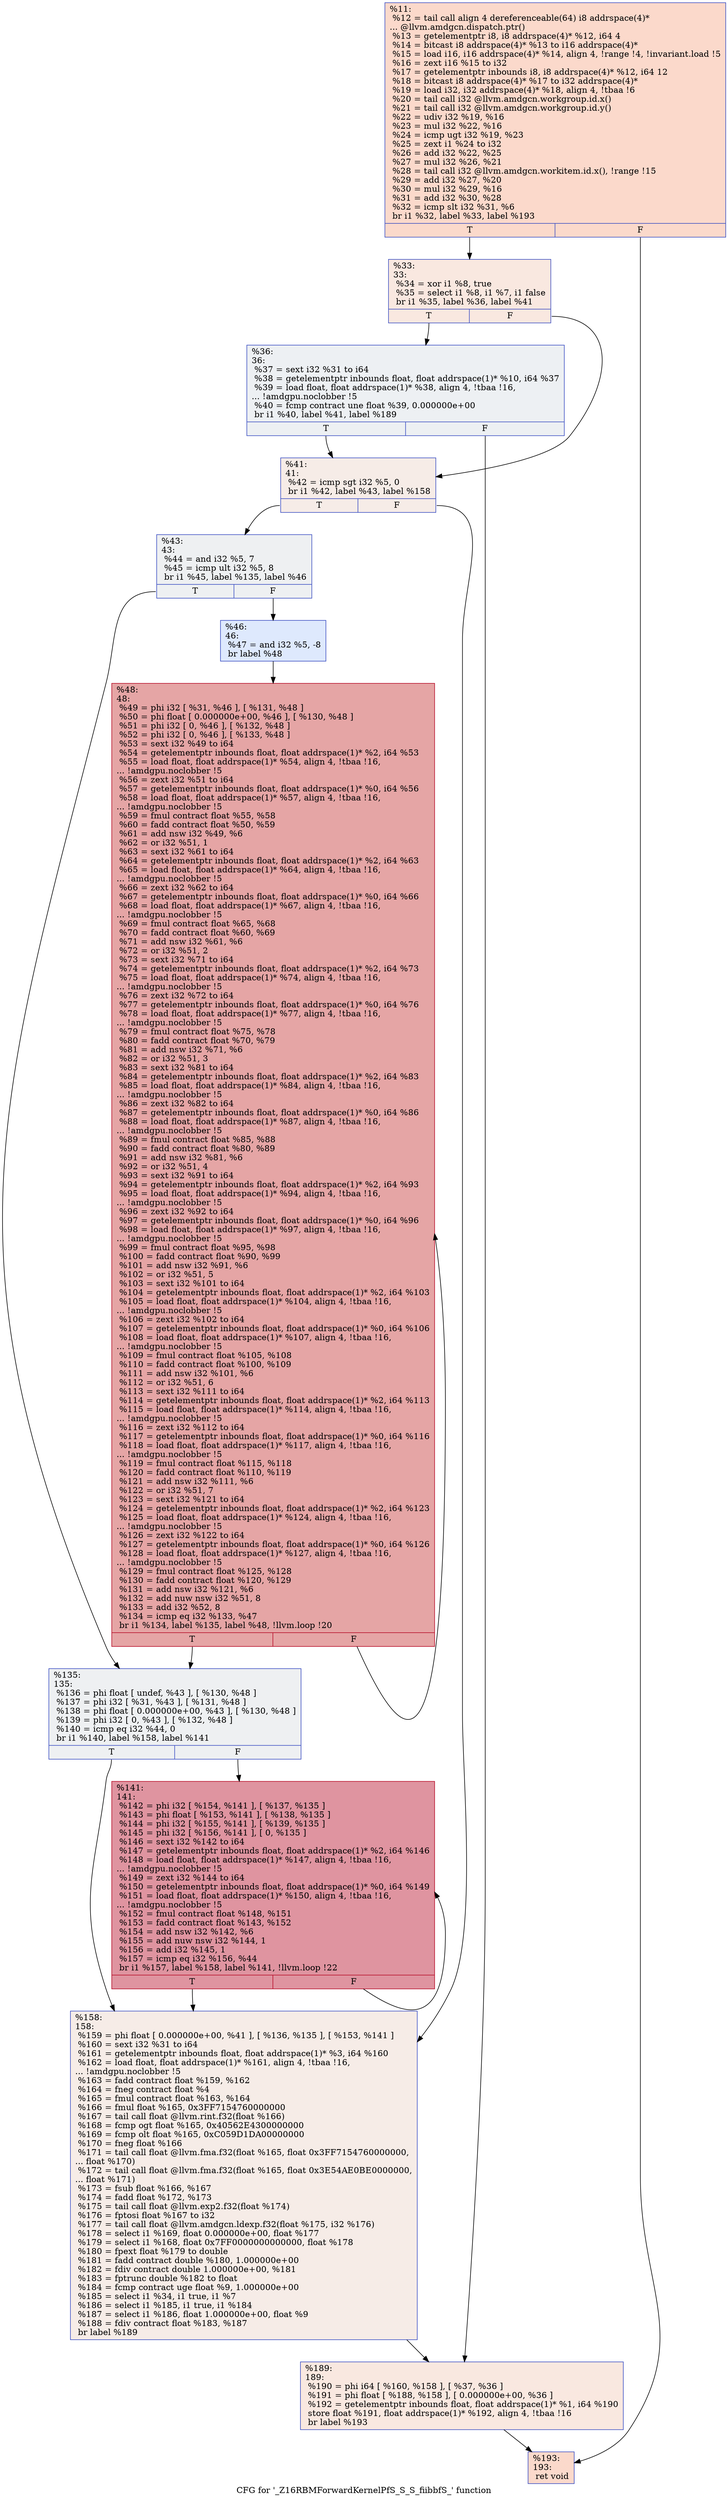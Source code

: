 digraph "CFG for '_Z16RBMForwardKernelPfS_S_S_fiibbfS_' function" {
	label="CFG for '_Z16RBMForwardKernelPfS_S_S_fiibbfS_' function";

	Node0x5b69ce0 [shape=record,color="#3d50c3ff", style=filled, fillcolor="#f7a88970",label="{%11:\l  %12 = tail call align 4 dereferenceable(64) i8 addrspace(4)*\l... @llvm.amdgcn.dispatch.ptr()\l  %13 = getelementptr i8, i8 addrspace(4)* %12, i64 4\l  %14 = bitcast i8 addrspace(4)* %13 to i16 addrspace(4)*\l  %15 = load i16, i16 addrspace(4)* %14, align 4, !range !4, !invariant.load !5\l  %16 = zext i16 %15 to i32\l  %17 = getelementptr inbounds i8, i8 addrspace(4)* %12, i64 12\l  %18 = bitcast i8 addrspace(4)* %17 to i32 addrspace(4)*\l  %19 = load i32, i32 addrspace(4)* %18, align 4, !tbaa !6\l  %20 = tail call i32 @llvm.amdgcn.workgroup.id.x()\l  %21 = tail call i32 @llvm.amdgcn.workgroup.id.y()\l  %22 = udiv i32 %19, %16\l  %23 = mul i32 %22, %16\l  %24 = icmp ugt i32 %19, %23\l  %25 = zext i1 %24 to i32\l  %26 = add i32 %22, %25\l  %27 = mul i32 %26, %21\l  %28 = tail call i32 @llvm.amdgcn.workitem.id.x(), !range !15\l  %29 = add i32 %27, %20\l  %30 = mul i32 %29, %16\l  %31 = add i32 %30, %28\l  %32 = icmp slt i32 %31, %6\l  br i1 %32, label %33, label %193\l|{<s0>T|<s1>F}}"];
	Node0x5b69ce0:s0 -> Node0x5b6c020;
	Node0x5b69ce0:s1 -> Node0x5b6c0b0;
	Node0x5b6c020 [shape=record,color="#3d50c3ff", style=filled, fillcolor="#f1ccb870",label="{%33:\l33:                                               \l  %34 = xor i1 %8, true\l  %35 = select i1 %8, i1 %7, i1 false\l  br i1 %35, label %36, label %41\l|{<s0>T|<s1>F}}"];
	Node0x5b6c020:s0 -> Node0x5b6d4e0;
	Node0x5b6c020:s1 -> Node0x5b6d530;
	Node0x5b6d4e0 [shape=record,color="#3d50c3ff", style=filled, fillcolor="#d6dce470",label="{%36:\l36:                                               \l  %37 = sext i32 %31 to i64\l  %38 = getelementptr inbounds float, float addrspace(1)* %10, i64 %37\l  %39 = load float, float addrspace(1)* %38, align 4, !tbaa !16,\l... !amdgpu.noclobber !5\l  %40 = fcmp contract une float %39, 0.000000e+00\l  br i1 %40, label %41, label %189\l|{<s0>T|<s1>F}}"];
	Node0x5b6d4e0:s0 -> Node0x5b6d530;
	Node0x5b6d4e0:s1 -> Node0x5b6ea90;
	Node0x5b6d530 [shape=record,color="#3d50c3ff", style=filled, fillcolor="#ead5c970",label="{%41:\l41:                                               \l  %42 = icmp sgt i32 %5, 0\l  br i1 %42, label %43, label %158\l|{<s0>T|<s1>F}}"];
	Node0x5b6d530:s0 -> Node0x5b6ec60;
	Node0x5b6d530:s1 -> Node0x5b6ecb0;
	Node0x5b6ec60 [shape=record,color="#3d50c3ff", style=filled, fillcolor="#d9dce170",label="{%43:\l43:                                               \l  %44 = and i32 %5, 7\l  %45 = icmp ult i32 %5, 8\l  br i1 %45, label %135, label %46\l|{<s0>T|<s1>F}}"];
	Node0x5b6ec60:s0 -> Node0x5b6ef70;
	Node0x5b6ec60:s1 -> Node0x5b6efc0;
	Node0x5b6efc0 [shape=record,color="#3d50c3ff", style=filled, fillcolor="#b5cdfa70",label="{%46:\l46:                                               \l  %47 = and i32 %5, -8\l  br label %48\l}"];
	Node0x5b6efc0 -> Node0x5b6f1c0;
	Node0x5b6f1c0 [shape=record,color="#b70d28ff", style=filled, fillcolor="#c5333470",label="{%48:\l48:                                               \l  %49 = phi i32 [ %31, %46 ], [ %131, %48 ]\l  %50 = phi float [ 0.000000e+00, %46 ], [ %130, %48 ]\l  %51 = phi i32 [ 0, %46 ], [ %132, %48 ]\l  %52 = phi i32 [ 0, %46 ], [ %133, %48 ]\l  %53 = sext i32 %49 to i64\l  %54 = getelementptr inbounds float, float addrspace(1)* %2, i64 %53\l  %55 = load float, float addrspace(1)* %54, align 4, !tbaa !16,\l... !amdgpu.noclobber !5\l  %56 = zext i32 %51 to i64\l  %57 = getelementptr inbounds float, float addrspace(1)* %0, i64 %56\l  %58 = load float, float addrspace(1)* %57, align 4, !tbaa !16,\l... !amdgpu.noclobber !5\l  %59 = fmul contract float %55, %58\l  %60 = fadd contract float %50, %59\l  %61 = add nsw i32 %49, %6\l  %62 = or i32 %51, 1\l  %63 = sext i32 %61 to i64\l  %64 = getelementptr inbounds float, float addrspace(1)* %2, i64 %63\l  %65 = load float, float addrspace(1)* %64, align 4, !tbaa !16,\l... !amdgpu.noclobber !5\l  %66 = zext i32 %62 to i64\l  %67 = getelementptr inbounds float, float addrspace(1)* %0, i64 %66\l  %68 = load float, float addrspace(1)* %67, align 4, !tbaa !16,\l... !amdgpu.noclobber !5\l  %69 = fmul contract float %65, %68\l  %70 = fadd contract float %60, %69\l  %71 = add nsw i32 %61, %6\l  %72 = or i32 %51, 2\l  %73 = sext i32 %71 to i64\l  %74 = getelementptr inbounds float, float addrspace(1)* %2, i64 %73\l  %75 = load float, float addrspace(1)* %74, align 4, !tbaa !16,\l... !amdgpu.noclobber !5\l  %76 = zext i32 %72 to i64\l  %77 = getelementptr inbounds float, float addrspace(1)* %0, i64 %76\l  %78 = load float, float addrspace(1)* %77, align 4, !tbaa !16,\l... !amdgpu.noclobber !5\l  %79 = fmul contract float %75, %78\l  %80 = fadd contract float %70, %79\l  %81 = add nsw i32 %71, %6\l  %82 = or i32 %51, 3\l  %83 = sext i32 %81 to i64\l  %84 = getelementptr inbounds float, float addrspace(1)* %2, i64 %83\l  %85 = load float, float addrspace(1)* %84, align 4, !tbaa !16,\l... !amdgpu.noclobber !5\l  %86 = zext i32 %82 to i64\l  %87 = getelementptr inbounds float, float addrspace(1)* %0, i64 %86\l  %88 = load float, float addrspace(1)* %87, align 4, !tbaa !16,\l... !amdgpu.noclobber !5\l  %89 = fmul contract float %85, %88\l  %90 = fadd contract float %80, %89\l  %91 = add nsw i32 %81, %6\l  %92 = or i32 %51, 4\l  %93 = sext i32 %91 to i64\l  %94 = getelementptr inbounds float, float addrspace(1)* %2, i64 %93\l  %95 = load float, float addrspace(1)* %94, align 4, !tbaa !16,\l... !amdgpu.noclobber !5\l  %96 = zext i32 %92 to i64\l  %97 = getelementptr inbounds float, float addrspace(1)* %0, i64 %96\l  %98 = load float, float addrspace(1)* %97, align 4, !tbaa !16,\l... !amdgpu.noclobber !5\l  %99 = fmul contract float %95, %98\l  %100 = fadd contract float %90, %99\l  %101 = add nsw i32 %91, %6\l  %102 = or i32 %51, 5\l  %103 = sext i32 %101 to i64\l  %104 = getelementptr inbounds float, float addrspace(1)* %2, i64 %103\l  %105 = load float, float addrspace(1)* %104, align 4, !tbaa !16,\l... !amdgpu.noclobber !5\l  %106 = zext i32 %102 to i64\l  %107 = getelementptr inbounds float, float addrspace(1)* %0, i64 %106\l  %108 = load float, float addrspace(1)* %107, align 4, !tbaa !16,\l... !amdgpu.noclobber !5\l  %109 = fmul contract float %105, %108\l  %110 = fadd contract float %100, %109\l  %111 = add nsw i32 %101, %6\l  %112 = or i32 %51, 6\l  %113 = sext i32 %111 to i64\l  %114 = getelementptr inbounds float, float addrspace(1)* %2, i64 %113\l  %115 = load float, float addrspace(1)* %114, align 4, !tbaa !16,\l... !amdgpu.noclobber !5\l  %116 = zext i32 %112 to i64\l  %117 = getelementptr inbounds float, float addrspace(1)* %0, i64 %116\l  %118 = load float, float addrspace(1)* %117, align 4, !tbaa !16,\l... !amdgpu.noclobber !5\l  %119 = fmul contract float %115, %118\l  %120 = fadd contract float %110, %119\l  %121 = add nsw i32 %111, %6\l  %122 = or i32 %51, 7\l  %123 = sext i32 %121 to i64\l  %124 = getelementptr inbounds float, float addrspace(1)* %2, i64 %123\l  %125 = load float, float addrspace(1)* %124, align 4, !tbaa !16,\l... !amdgpu.noclobber !5\l  %126 = zext i32 %122 to i64\l  %127 = getelementptr inbounds float, float addrspace(1)* %0, i64 %126\l  %128 = load float, float addrspace(1)* %127, align 4, !tbaa !16,\l... !amdgpu.noclobber !5\l  %129 = fmul contract float %125, %128\l  %130 = fadd contract float %120, %129\l  %131 = add nsw i32 %121, %6\l  %132 = add nuw nsw i32 %51, 8\l  %133 = add i32 %52, 8\l  %134 = icmp eq i32 %133, %47\l  br i1 %134, label %135, label %48, !llvm.loop !20\l|{<s0>T|<s1>F}}"];
	Node0x5b6f1c0:s0 -> Node0x5b6ef70;
	Node0x5b6f1c0:s1 -> Node0x5b6f1c0;
	Node0x5b6ef70 [shape=record,color="#3d50c3ff", style=filled, fillcolor="#d9dce170",label="{%135:\l135:                                              \l  %136 = phi float [ undef, %43 ], [ %130, %48 ]\l  %137 = phi i32 [ %31, %43 ], [ %131, %48 ]\l  %138 = phi float [ 0.000000e+00, %43 ], [ %130, %48 ]\l  %139 = phi i32 [ 0, %43 ], [ %132, %48 ]\l  %140 = icmp eq i32 %44, 0\l  br i1 %140, label %158, label %141\l|{<s0>T|<s1>F}}"];
	Node0x5b6ef70:s0 -> Node0x5b6ecb0;
	Node0x5b6ef70:s1 -> Node0x5b73ba0;
	Node0x5b73ba0 [shape=record,color="#b70d28ff", style=filled, fillcolor="#b70d2870",label="{%141:\l141:                                              \l  %142 = phi i32 [ %154, %141 ], [ %137, %135 ]\l  %143 = phi float [ %153, %141 ], [ %138, %135 ]\l  %144 = phi i32 [ %155, %141 ], [ %139, %135 ]\l  %145 = phi i32 [ %156, %141 ], [ 0, %135 ]\l  %146 = sext i32 %142 to i64\l  %147 = getelementptr inbounds float, float addrspace(1)* %2, i64 %146\l  %148 = load float, float addrspace(1)* %147, align 4, !tbaa !16,\l... !amdgpu.noclobber !5\l  %149 = zext i32 %144 to i64\l  %150 = getelementptr inbounds float, float addrspace(1)* %0, i64 %149\l  %151 = load float, float addrspace(1)* %150, align 4, !tbaa !16,\l... !amdgpu.noclobber !5\l  %152 = fmul contract float %148, %151\l  %153 = fadd contract float %143, %152\l  %154 = add nsw i32 %142, %6\l  %155 = add nuw nsw i32 %144, 1\l  %156 = add i32 %145, 1\l  %157 = icmp eq i32 %156, %44\l  br i1 %157, label %158, label %141, !llvm.loop !22\l|{<s0>T|<s1>F}}"];
	Node0x5b73ba0:s0 -> Node0x5b6ecb0;
	Node0x5b73ba0:s1 -> Node0x5b73ba0;
	Node0x5b6ecb0 [shape=record,color="#3d50c3ff", style=filled, fillcolor="#ead5c970",label="{%158:\l158:                                              \l  %159 = phi float [ 0.000000e+00, %41 ], [ %136, %135 ], [ %153, %141 ]\l  %160 = sext i32 %31 to i64\l  %161 = getelementptr inbounds float, float addrspace(1)* %3, i64 %160\l  %162 = load float, float addrspace(1)* %161, align 4, !tbaa !16,\l... !amdgpu.noclobber !5\l  %163 = fadd contract float %159, %162\l  %164 = fneg contract float %4\l  %165 = fmul contract float %163, %164\l  %166 = fmul float %165, 0x3FF7154760000000\l  %167 = tail call float @llvm.rint.f32(float %166)\l  %168 = fcmp ogt float %165, 0x40562E4300000000\l  %169 = fcmp olt float %165, 0xC059D1DA00000000\l  %170 = fneg float %166\l  %171 = tail call float @llvm.fma.f32(float %165, float 0x3FF7154760000000,\l... float %170)\l  %172 = tail call float @llvm.fma.f32(float %165, float 0x3E54AE0BE0000000,\l... float %171)\l  %173 = fsub float %166, %167\l  %174 = fadd float %172, %173\l  %175 = tail call float @llvm.exp2.f32(float %174)\l  %176 = fptosi float %167 to i32\l  %177 = tail call float @llvm.amdgcn.ldexp.f32(float %175, i32 %176)\l  %178 = select i1 %169, float 0.000000e+00, float %177\l  %179 = select i1 %168, float 0x7FF0000000000000, float %178\l  %180 = fpext float %179 to double\l  %181 = fadd contract double %180, 1.000000e+00\l  %182 = fdiv contract double 1.000000e+00, %181\l  %183 = fptrunc double %182 to float\l  %184 = fcmp contract uge float %9, 1.000000e+00\l  %185 = select i1 %34, i1 true, i1 %7\l  %186 = select i1 %185, i1 true, i1 %184\l  %187 = select i1 %186, float 1.000000e+00, float %9\l  %188 = fdiv contract float %183, %187\l  br label %189\l}"];
	Node0x5b6ecb0 -> Node0x5b6ea90;
	Node0x5b6ea90 [shape=record,color="#3d50c3ff", style=filled, fillcolor="#f1ccb870",label="{%189:\l189:                                              \l  %190 = phi i64 [ %160, %158 ], [ %37, %36 ]\l  %191 = phi float [ %188, %158 ], [ 0.000000e+00, %36 ]\l  %192 = getelementptr inbounds float, float addrspace(1)* %1, i64 %190\l  store float %191, float addrspace(1)* %192, align 4, !tbaa !16\l  br label %193\l}"];
	Node0x5b6ea90 -> Node0x5b6c0b0;
	Node0x5b6c0b0 [shape=record,color="#3d50c3ff", style=filled, fillcolor="#f7a88970",label="{%193:\l193:                                              \l  ret void\l}"];
}
